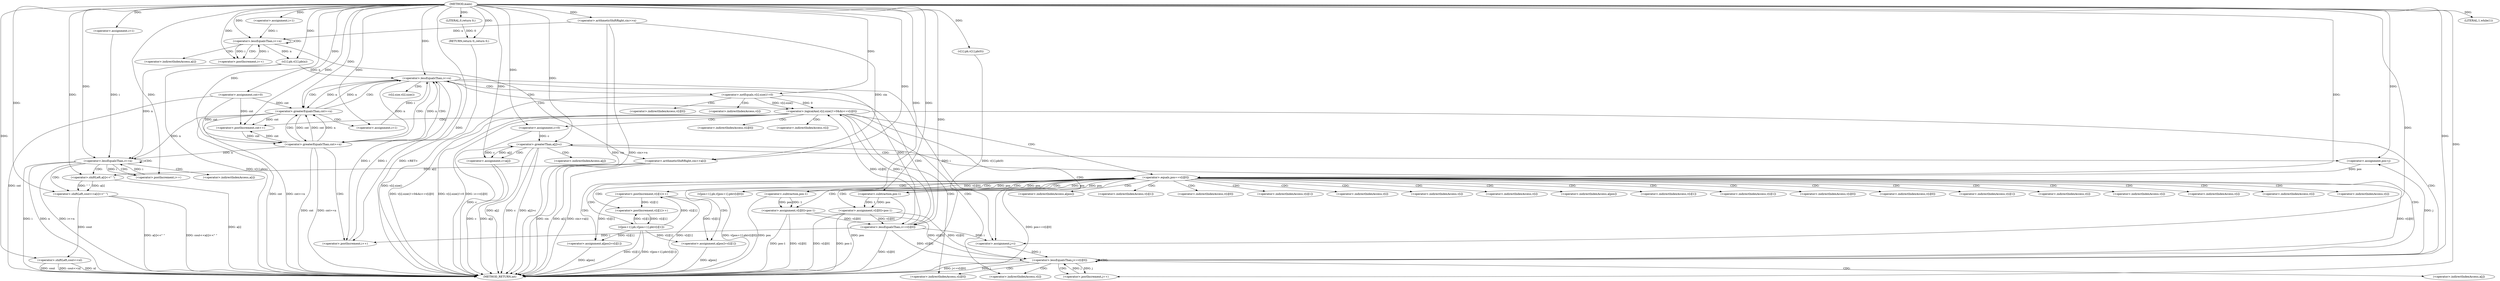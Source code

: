 digraph "main" {  
"1000120" [label = "(METHOD,main)" ]
"1000317" [label = "(METHOD_RETURN,int)" ]
"1000315" [label = "(RETURN,return 0;,return 0;)" ]
"1000125" [label = "(<operator>.arithmeticShiftRight,cin>>n)" ]
"1000144" [label = "(v[1].pb,v[1].pb(n))" ]
"1000146" [label = "(v[1].pb,v[1].pb(0))" ]
"1000149" [label = "(<operator>.assignment,cnt=0)" ]
"1000312" [label = "(<operator>.shiftLeft,cout<<nl)" ]
"1000316" [label = "(LITERAL,0,return 0;)" ]
"1000130" [label = "(<operator>.assignment,i=1)" ]
"1000133" [label = "(<operator>.lessEqualsThan,i<=n)" ]
"1000136" [label = "(<operator>.postIncrement,i++)" ]
"1000138" [label = "(<operator>.arithmeticShiftRight,cin>>a[i])" ]
"1000153" [label = "(LITERAL,1,while(1))" ]
"1000297" [label = "(<operator>.assignment,i=1)" ]
"1000300" [label = "(<operator>.lessEqualsThan,i<=n)" ]
"1000303" [label = "(<operator>.postIncrement,i++)" ]
"1000305" [label = "(<operator>.shiftLeft,cout<<a[i]<<\" \")" ]
"1000156" [label = "(<operator>.assignment,i=1)" ]
"1000159" [label = "(<operator>.lessEqualsThan,i<=n)" ]
"1000162" [label = "(<operator>.postIncrement,i++)" ]
"1000292" [label = "(<operator>.greaterEqualsThan,cnt>=n)" ]
"1000307" [label = "(<operator>.shiftLeft,a[i]<<\" \")" ]
"1000166" [label = "(<operator>.logicalAnd,v[i].size()!=0&&i<=v[i][0])" ]
"1000287" [label = "(<operator>.greaterEqualsThan,cnt>=n)" ]
"1000180" [label = "(<operator>.assignment,c=0)" ]
"1000213" [label = "(<operator>.postIncrement,cnt++)" ]
"1000167" [label = "(<operator>.notEquals,v[i].size()!=0)" ]
"1000170" [label = "(<operator>.lessEqualsThan,i<=v[i][0])" ]
"1000185" [label = "(<operator>.assignment,j=i)" ]
"1000188" [label = "(<operator>.lessEqualsThan,j<=v[i][0])" ]
"1000195" [label = "(<operator>.postIncrement,j++)" ]
"1000216" [label = "(<operator>.equals,pos==v[i][0])" ]
"1000224" [label = "(<operator>.assignment,a[pos]=v[i][1])" ]
"1000233" [label = "(<operator>.assignment,v[i][0]=pos-1)" ]
"1000242" [label = "(<operator>.postIncrement,v[i][1]++)" ]
"1000199" [label = "(<operator>.greaterThan,a[j]>c)" ]
"1000250" [label = "(<operator>.assignment,a[pos]=v[i][1])" ]
"1000259" [label = "(<operator>.postIncrement,v[i][1]++)" ]
"1000265" [label = "(v[pos+1].pb,v[pos+1].pb(v[i][0]))" ]
"1000271" [label = "(<operator>.assignment,v[i][0]=pos-1)" ]
"1000280" [label = "(v[pos+1].pb,v[pos+1].pb(v[i][1]))" ]
"1000205" [label = "(<operator>.assignment,pos=j)" ]
"1000208" [label = "(<operator>.assignment,c=a[j])" ]
"1000239" [label = "(<operator>.subtraction,pos-1)" ]
"1000277" [label = "(<operator>.subtraction,pos-1)" ]
"1000140" [label = "(<operator>.indirectIndexAccess,a[i])" ]
"1000308" [label = "(<operator>.indirectIndexAccess,a[i])" ]
"1000168" [label = "(v[i].size,v[i].size())" ]
"1000172" [label = "(<operator>.indirectIndexAccess,v[i][0])" ]
"1000173" [label = "(<operator>.indirectIndexAccess,v[i])" ]
"1000190" [label = "(<operator>.indirectIndexAccess,v[i][0])" ]
"1000218" [label = "(<operator>.indirectIndexAccess,v[i][0])" ]
"1000191" [label = "(<operator>.indirectIndexAccess,v[i])" ]
"1000219" [label = "(<operator>.indirectIndexAccess,v[i])" ]
"1000225" [label = "(<operator>.indirectIndexAccess,a[pos])" ]
"1000228" [label = "(<operator>.indirectIndexAccess,v[i][1])" ]
"1000234" [label = "(<operator>.indirectIndexAccess,v[i][0])" ]
"1000243" [label = "(<operator>.indirectIndexAccess,v[i][1])" ]
"1000200" [label = "(<operator>.indirectIndexAccess,a[j])" ]
"1000229" [label = "(<operator>.indirectIndexAccess,v[i])" ]
"1000235" [label = "(<operator>.indirectIndexAccess,v[i])" ]
"1000244" [label = "(<operator>.indirectIndexAccess,v[i])" ]
"1000251" [label = "(<operator>.indirectIndexAccess,a[pos])" ]
"1000254" [label = "(<operator>.indirectIndexAccess,v[i][1])" ]
"1000260" [label = "(<operator>.indirectIndexAccess,v[i][1])" ]
"1000266" [label = "(<operator>.indirectIndexAccess,v[i][0])" ]
"1000272" [label = "(<operator>.indirectIndexAccess,v[i][0])" ]
"1000281" [label = "(<operator>.indirectIndexAccess,v[i][1])" ]
"1000210" [label = "(<operator>.indirectIndexAccess,a[j])" ]
"1000255" [label = "(<operator>.indirectIndexAccess,v[i])" ]
"1000261" [label = "(<operator>.indirectIndexAccess,v[i])" ]
"1000267" [label = "(<operator>.indirectIndexAccess,v[i])" ]
"1000273" [label = "(<operator>.indirectIndexAccess,v[i])" ]
"1000282" [label = "(<operator>.indirectIndexAccess,v[i])" ]
  "1000125" -> "1000317"  [ label = "DDG: cin"] 
  "1000125" -> "1000317"  [ label = "DDG: cin>>n"] 
  "1000144" -> "1000317"  [ label = "DDG: v[1].pb(n)"] 
  "1000146" -> "1000317"  [ label = "DDG: v[1].pb(0)"] 
  "1000149" -> "1000317"  [ label = "DDG: cnt"] 
  "1000167" -> "1000317"  [ label = "DDG: v[i].size()"] 
  "1000166" -> "1000317"  [ label = "DDG: v[i].size()!=0"] 
  "1000170" -> "1000317"  [ label = "DDG: v[i][0]"] 
  "1000166" -> "1000317"  [ label = "DDG: i<=v[i][0]"] 
  "1000166" -> "1000317"  [ label = "DDG: v[i].size()!=0&&i<=v[i][0]"] 
  "1000180" -> "1000317"  [ label = "DDG: c"] 
  "1000188" -> "1000317"  [ label = "DDG: j"] 
  "1000188" -> "1000317"  [ label = "DDG: j<=v[i][0]"] 
  "1000216" -> "1000317"  [ label = "DDG: pos==v[i][0]"] 
  "1000250" -> "1000317"  [ label = "DDG: a[pos]"] 
  "1000265" -> "1000317"  [ label = "DDG: v[pos+1].pb(v[i][0])"] 
  "1000271" -> "1000317"  [ label = "DDG: v[i][0]"] 
  "1000277" -> "1000317"  [ label = "DDG: pos"] 
  "1000271" -> "1000317"  [ label = "DDG: pos-1"] 
  "1000280" -> "1000317"  [ label = "DDG: v[i][1]"] 
  "1000280" -> "1000317"  [ label = "DDG: v[pos+1].pb(v[i][1])"] 
  "1000224" -> "1000317"  [ label = "DDG: a[pos]"] 
  "1000233" -> "1000317"  [ label = "DDG: v[i][0]"] 
  "1000239" -> "1000317"  [ label = "DDG: pos"] 
  "1000233" -> "1000317"  [ label = "DDG: pos-1"] 
  "1000242" -> "1000317"  [ label = "DDG: v[i][1]"] 
  "1000287" -> "1000317"  [ label = "DDG: cnt"] 
  "1000287" -> "1000317"  [ label = "DDG: cnt>=n"] 
  "1000292" -> "1000317"  [ label = "DDG: cnt"] 
  "1000292" -> "1000317"  [ label = "DDG: cnt>=n"] 
  "1000300" -> "1000317"  [ label = "DDG: i"] 
  "1000300" -> "1000317"  [ label = "DDG: n"] 
  "1000300" -> "1000317"  [ label = "DDG: i<=n"] 
  "1000312" -> "1000317"  [ label = "DDG: cout"] 
  "1000312" -> "1000317"  [ label = "DDG: cout<<nl"] 
  "1000307" -> "1000317"  [ label = "DDG: a[i]"] 
  "1000305" -> "1000317"  [ label = "DDG: a[i]<<\" \""] 
  "1000305" -> "1000317"  [ label = "DDG: cout<<a[i]<<\" \""] 
  "1000199" -> "1000317"  [ label = "DDG: a[j]"] 
  "1000199" -> "1000317"  [ label = "DDG: c"] 
  "1000199" -> "1000317"  [ label = "DDG: a[j]>c"] 
  "1000208" -> "1000317"  [ label = "DDG: c"] 
  "1000208" -> "1000317"  [ label = "DDG: a[j]"] 
  "1000138" -> "1000317"  [ label = "DDG: cin"] 
  "1000138" -> "1000317"  [ label = "DDG: a[i]"] 
  "1000138" -> "1000317"  [ label = "DDG: cin>>a[i]"] 
  "1000315" -> "1000317"  [ label = "DDG: <RET>"] 
  "1000312" -> "1000317"  [ label = "DDG: nl"] 
  "1000316" -> "1000315"  [ label = "DDG: 0"] 
  "1000120" -> "1000315"  [ label = "DDG: "] 
  "1000120" -> "1000149"  [ label = "DDG: "] 
  "1000120" -> "1000316"  [ label = "DDG: "] 
  "1000120" -> "1000125"  [ label = "DDG: "] 
  "1000120" -> "1000130"  [ label = "DDG: "] 
  "1000133" -> "1000144"  [ label = "DDG: n"] 
  "1000120" -> "1000144"  [ label = "DDG: "] 
  "1000120" -> "1000146"  [ label = "DDG: "] 
  "1000120" -> "1000153"  [ label = "DDG: "] 
  "1000120" -> "1000297"  [ label = "DDG: "] 
  "1000305" -> "1000312"  [ label = "DDG: cout"] 
  "1000120" -> "1000312"  [ label = "DDG: "] 
  "1000130" -> "1000133"  [ label = "DDG: i"] 
  "1000136" -> "1000133"  [ label = "DDG: i"] 
  "1000120" -> "1000133"  [ label = "DDG: "] 
  "1000125" -> "1000133"  [ label = "DDG: n"] 
  "1000133" -> "1000136"  [ label = "DDG: i"] 
  "1000120" -> "1000136"  [ label = "DDG: "] 
  "1000125" -> "1000138"  [ label = "DDG: cin"] 
  "1000120" -> "1000138"  [ label = "DDG: "] 
  "1000297" -> "1000300"  [ label = "DDG: i"] 
  "1000303" -> "1000300"  [ label = "DDG: i"] 
  "1000120" -> "1000300"  [ label = "DDG: "] 
  "1000144" -> "1000300"  [ label = "DDG: n"] 
  "1000287" -> "1000300"  [ label = "DDG: n"] 
  "1000292" -> "1000300"  [ label = "DDG: n"] 
  "1000300" -> "1000303"  [ label = "DDG: i"] 
  "1000120" -> "1000303"  [ label = "DDG: "] 
  "1000120" -> "1000305"  [ label = "DDG: "] 
  "1000307" -> "1000305"  [ label = "DDG: a[i]"] 
  "1000307" -> "1000305"  [ label = "DDG: \" \""] 
  "1000120" -> "1000156"  [ label = "DDG: "] 
  "1000138" -> "1000307"  [ label = "DDG: a[i]"] 
  "1000120" -> "1000307"  [ label = "DDG: "] 
  "1000156" -> "1000159"  [ label = "DDG: i"] 
  "1000162" -> "1000159"  [ label = "DDG: i"] 
  "1000120" -> "1000159"  [ label = "DDG: "] 
  "1000144" -> "1000159"  [ label = "DDG: n"] 
  "1000287" -> "1000159"  [ label = "DDG: n"] 
  "1000292" -> "1000159"  [ label = "DDG: n"] 
  "1000159" -> "1000162"  [ label = "DDG: i"] 
  "1000170" -> "1000162"  [ label = "DDG: i"] 
  "1000120" -> "1000162"  [ label = "DDG: "] 
  "1000149" -> "1000292"  [ label = "DDG: cnt"] 
  "1000287" -> "1000292"  [ label = "DDG: cnt"] 
  "1000120" -> "1000292"  [ label = "DDG: "] 
  "1000159" -> "1000292"  [ label = "DDG: n"] 
  "1000287" -> "1000292"  [ label = "DDG: n"] 
  "1000167" -> "1000166"  [ label = "DDG: v[i].size()"] 
  "1000167" -> "1000166"  [ label = "DDG: 0"] 
  "1000170" -> "1000166"  [ label = "DDG: i"] 
  "1000170" -> "1000166"  [ label = "DDG: v[i][0]"] 
  "1000120" -> "1000180"  [ label = "DDG: "] 
  "1000149" -> "1000287"  [ label = "DDG: cnt"] 
  "1000213" -> "1000287"  [ label = "DDG: cnt"] 
  "1000292" -> "1000287"  [ label = "DDG: cnt"] 
  "1000120" -> "1000287"  [ label = "DDG: "] 
  "1000159" -> "1000287"  [ label = "DDG: n"] 
  "1000120" -> "1000167"  [ label = "DDG: "] 
  "1000159" -> "1000170"  [ label = "DDG: i"] 
  "1000120" -> "1000170"  [ label = "DDG: "] 
  "1000271" -> "1000170"  [ label = "DDG: v[i][0]"] 
  "1000233" -> "1000170"  [ label = "DDG: v[i][0]"] 
  "1000159" -> "1000185"  [ label = "DDG: i"] 
  "1000170" -> "1000185"  [ label = "DDG: i"] 
  "1000120" -> "1000185"  [ label = "DDG: "] 
  "1000149" -> "1000213"  [ label = "DDG: cnt"] 
  "1000287" -> "1000213"  [ label = "DDG: cnt"] 
  "1000292" -> "1000213"  [ label = "DDG: cnt"] 
  "1000120" -> "1000213"  [ label = "DDG: "] 
  "1000185" -> "1000188"  [ label = "DDG: j"] 
  "1000195" -> "1000188"  [ label = "DDG: j"] 
  "1000120" -> "1000188"  [ label = "DDG: "] 
  "1000170" -> "1000188"  [ label = "DDG: v[i][0]"] 
  "1000271" -> "1000188"  [ label = "DDG: v[i][0]"] 
  "1000233" -> "1000188"  [ label = "DDG: v[i][0]"] 
  "1000188" -> "1000195"  [ label = "DDG: j"] 
  "1000120" -> "1000195"  [ label = "DDG: "] 
  "1000277" -> "1000216"  [ label = "DDG: pos"] 
  "1000239" -> "1000216"  [ label = "DDG: pos"] 
  "1000205" -> "1000216"  [ label = "DDG: pos"] 
  "1000120" -> "1000216"  [ label = "DDG: "] 
  "1000188" -> "1000216"  [ label = "DDG: v[i][0]"] 
  "1000280" -> "1000224"  [ label = "DDG: v[i][1]"] 
  "1000242" -> "1000224"  [ label = "DDG: v[i][1]"] 
  "1000239" -> "1000233"  [ label = "DDG: 1"] 
  "1000239" -> "1000233"  [ label = "DDG: pos"] 
  "1000280" -> "1000242"  [ label = "DDG: v[i][1]"] 
  "1000280" -> "1000250"  [ label = "DDG: v[i][1]"] 
  "1000242" -> "1000250"  [ label = "DDG: v[i][1]"] 
  "1000277" -> "1000271"  [ label = "DDG: pos"] 
  "1000277" -> "1000271"  [ label = "DDG: 1"] 
  "1000180" -> "1000199"  [ label = "DDG: c"] 
  "1000208" -> "1000199"  [ label = "DDG: c"] 
  "1000120" -> "1000199"  [ label = "DDG: "] 
  "1000188" -> "1000205"  [ label = "DDG: j"] 
  "1000120" -> "1000205"  [ label = "DDG: "] 
  "1000199" -> "1000208"  [ label = "DDG: a[j]"] 
  "1000216" -> "1000239"  [ label = "DDG: pos"] 
  "1000120" -> "1000239"  [ label = "DDG: "] 
  "1000280" -> "1000259"  [ label = "DDG: v[i][1]"] 
  "1000242" -> "1000259"  [ label = "DDG: v[i][1]"] 
  "1000216" -> "1000265"  [ label = "DDG: v[i][0]"] 
  "1000259" -> "1000280"  [ label = "DDG: v[i][1]"] 
  "1000120" -> "1000208"  [ label = "DDG: "] 
  "1000216" -> "1000277"  [ label = "DDG: pos"] 
  "1000120" -> "1000277"  [ label = "DDG: "] 
  "1000133" -> "1000133"  [ label = "CDG: "] 
  "1000133" -> "1000138"  [ label = "CDG: "] 
  "1000133" -> "1000136"  [ label = "CDG: "] 
  "1000133" -> "1000140"  [ label = "CDG: "] 
  "1000300" -> "1000305"  [ label = "CDG: "] 
  "1000300" -> "1000308"  [ label = "CDG: "] 
  "1000300" -> "1000300"  [ label = "CDG: "] 
  "1000300" -> "1000303"  [ label = "CDG: "] 
  "1000300" -> "1000307"  [ label = "CDG: "] 
  "1000159" -> "1000166"  [ label = "CDG: "] 
  "1000159" -> "1000167"  [ label = "CDG: "] 
  "1000159" -> "1000292"  [ label = "CDG: "] 
  "1000159" -> "1000168"  [ label = "CDG: "] 
  "1000159" -> "1000287"  [ label = "CDG: "] 
  "1000292" -> "1000156"  [ label = "CDG: "] 
  "1000292" -> "1000159"  [ label = "CDG: "] 
  "1000166" -> "1000191"  [ label = "CDG: "] 
  "1000166" -> "1000180"  [ label = "CDG: "] 
  "1000166" -> "1000216"  [ label = "CDG: "] 
  "1000166" -> "1000219"  [ label = "CDG: "] 
  "1000166" -> "1000188"  [ label = "CDG: "] 
  "1000166" -> "1000190"  [ label = "CDG: "] 
  "1000166" -> "1000185"  [ label = "CDG: "] 
  "1000166" -> "1000213"  [ label = "CDG: "] 
  "1000166" -> "1000218"  [ label = "CDG: "] 
  "1000287" -> "1000159"  [ label = "CDG: "] 
  "1000287" -> "1000162"  [ label = "CDG: "] 
  "1000287" -> "1000292"  [ label = "CDG: "] 
  "1000167" -> "1000172"  [ label = "CDG: "] 
  "1000167" -> "1000173"  [ label = "CDG: "] 
  "1000167" -> "1000170"  [ label = "CDG: "] 
  "1000188" -> "1000200"  [ label = "CDG: "] 
  "1000188" -> "1000191"  [ label = "CDG: "] 
  "1000188" -> "1000199"  [ label = "CDG: "] 
  "1000188" -> "1000188"  [ label = "CDG: "] 
  "1000188" -> "1000190"  [ label = "CDG: "] 
  "1000188" -> "1000195"  [ label = "CDG: "] 
  "1000216" -> "1000233"  [ label = "CDG: "] 
  "1000216" -> "1000260"  [ label = "CDG: "] 
  "1000216" -> "1000255"  [ label = "CDG: "] 
  "1000216" -> "1000243"  [ label = "CDG: "] 
  "1000216" -> "1000277"  [ label = "CDG: "] 
  "1000216" -> "1000244"  [ label = "CDG: "] 
  "1000216" -> "1000259"  [ label = "CDG: "] 
  "1000216" -> "1000251"  [ label = "CDG: "] 
  "1000216" -> "1000281"  [ label = "CDG: "] 
  "1000216" -> "1000282"  [ label = "CDG: "] 
  "1000216" -> "1000254"  [ label = "CDG: "] 
  "1000216" -> "1000261"  [ label = "CDG: "] 
  "1000216" -> "1000242"  [ label = "CDG: "] 
  "1000216" -> "1000235"  [ label = "CDG: "] 
  "1000216" -> "1000250"  [ label = "CDG: "] 
  "1000216" -> "1000224"  [ label = "CDG: "] 
  "1000216" -> "1000273"  [ label = "CDG: "] 
  "1000216" -> "1000239"  [ label = "CDG: "] 
  "1000216" -> "1000265"  [ label = "CDG: "] 
  "1000216" -> "1000229"  [ label = "CDG: "] 
  "1000216" -> "1000266"  [ label = "CDG: "] 
  "1000216" -> "1000234"  [ label = "CDG: "] 
  "1000216" -> "1000225"  [ label = "CDG: "] 
  "1000216" -> "1000272"  [ label = "CDG: "] 
  "1000216" -> "1000271"  [ label = "CDG: "] 
  "1000216" -> "1000280"  [ label = "CDG: "] 
  "1000216" -> "1000267"  [ label = "CDG: "] 
  "1000216" -> "1000228"  [ label = "CDG: "] 
  "1000199" -> "1000208"  [ label = "CDG: "] 
  "1000199" -> "1000210"  [ label = "CDG: "] 
  "1000199" -> "1000205"  [ label = "CDG: "] 
}

